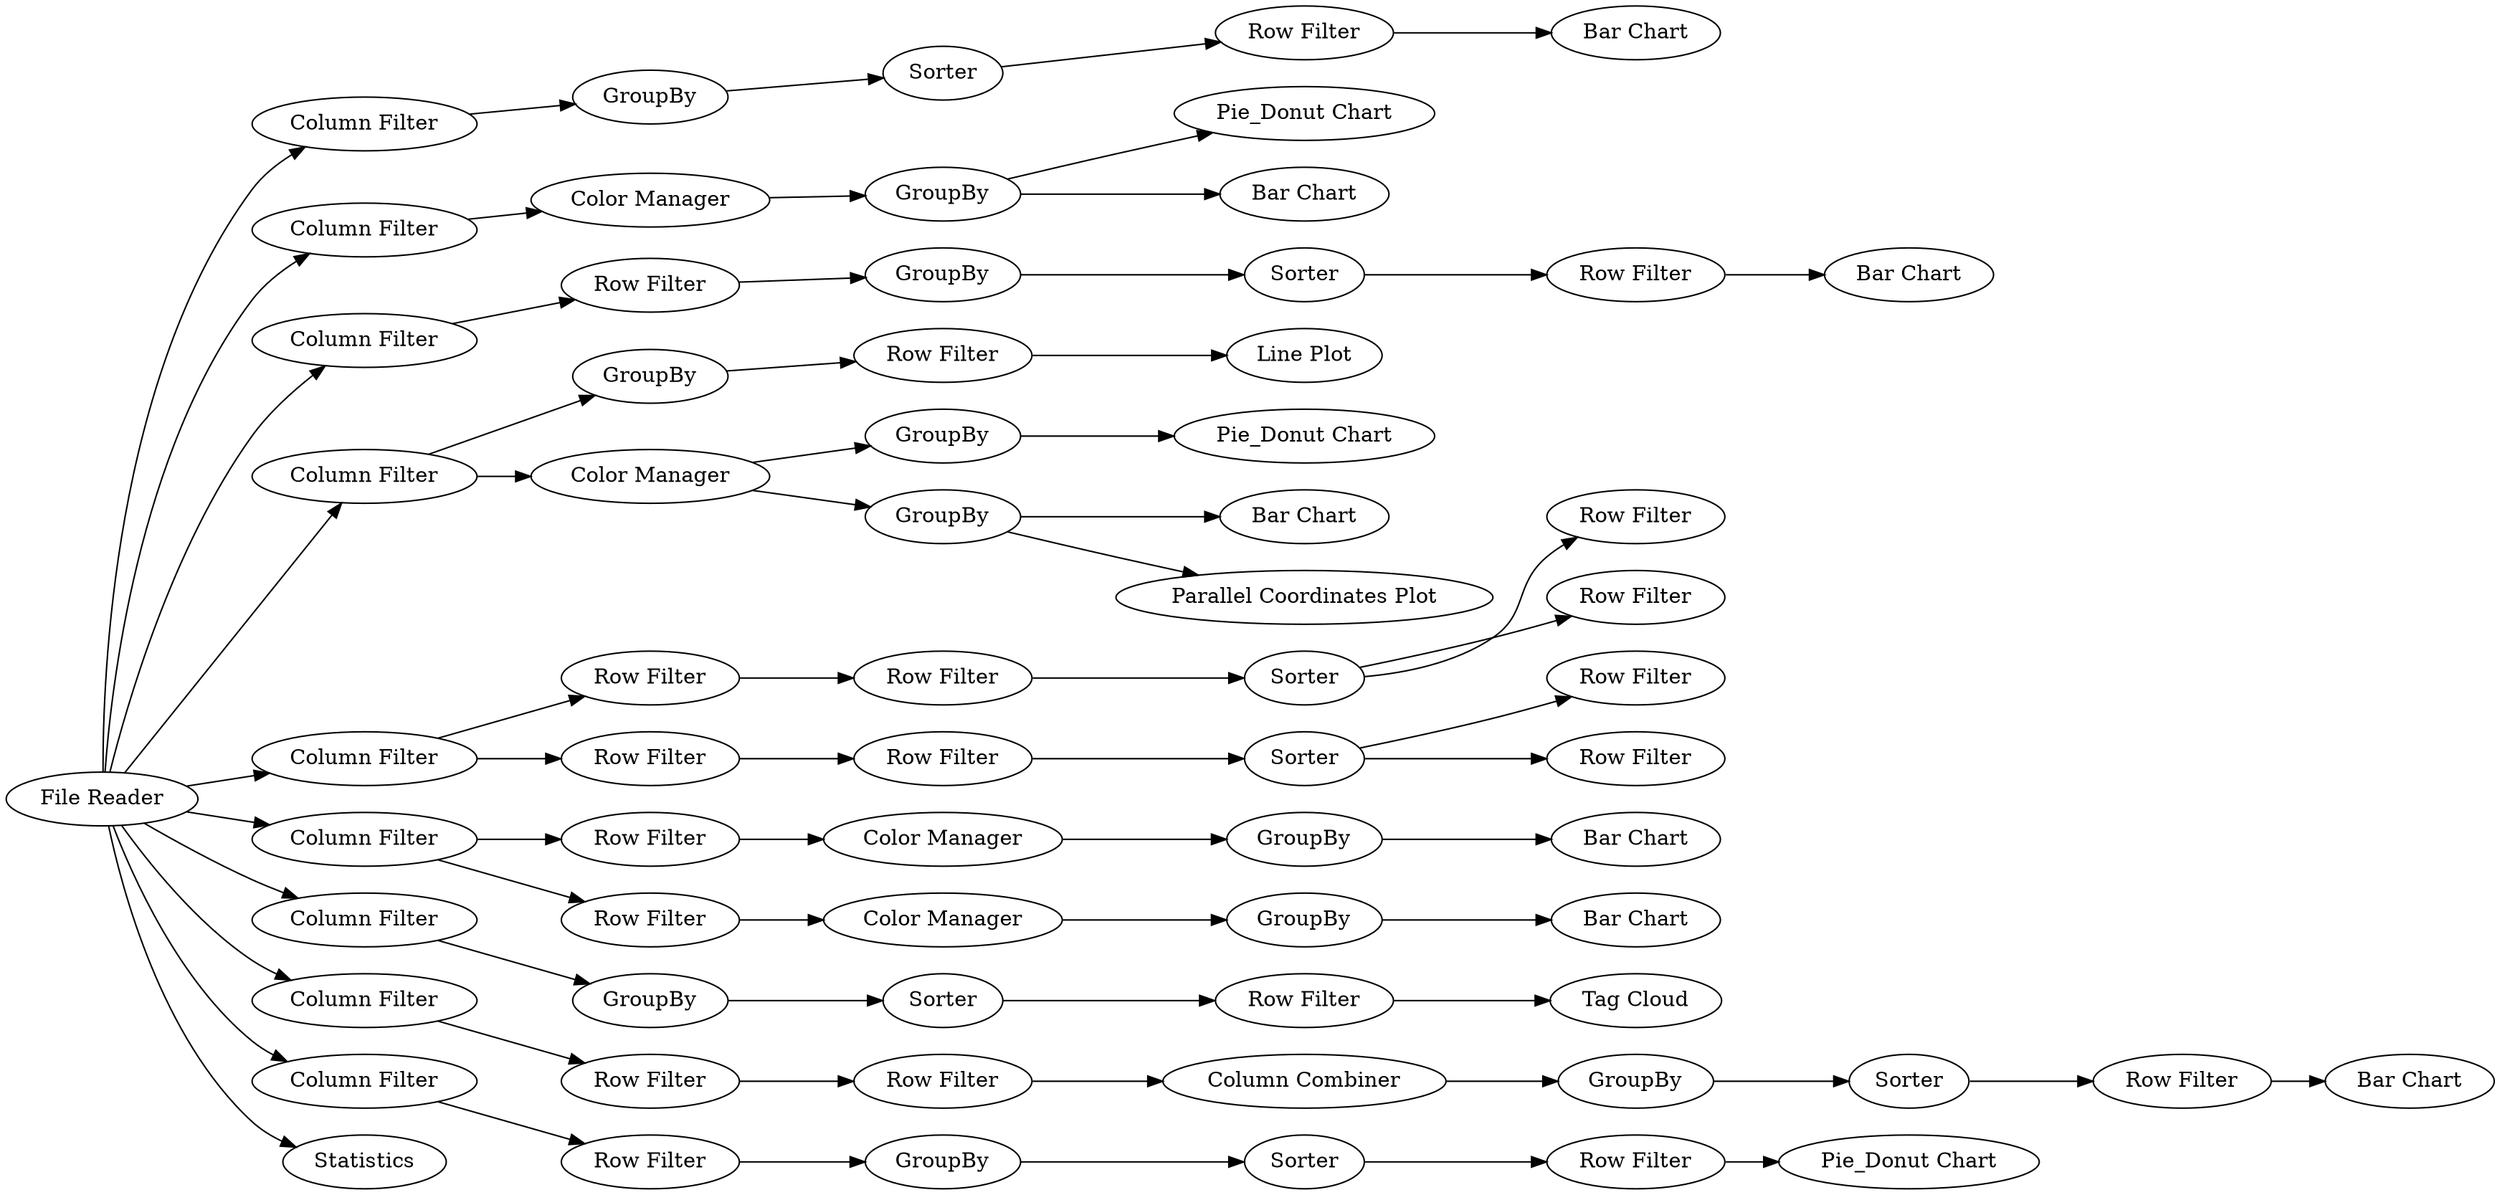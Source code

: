 digraph {
	"4349499364627560942_33" [label="Row Filter"]
	"4349499364627560942_42" [label="Column Filter"]
	"4349499364627560942_54" [label=Sorter]
	"4349499364627560942_47" [label="Bar Chart"]
	"4349499364627560942_75" [label=Sorter]
	"4349499364627560942_53" [label=GroupBy]
	"4349499364627560942_80" [label=GroupBy]
	"4349499364627560942_82" [label="Row Filter"]
	"4349499364627560942_66" [label="Bar Chart"]
	"4349499364627560942_24" [label="Column Filter"]
	"4349499364627560942_14" [label=GroupBy]
	"4349499364627560942_12" [label=GroupBy]
	"4349499364627560942_40" [label=GroupBy]
	"4349499364627560942_51" [label="Column Filter"]
	"4349499364627560942_18" [label="Line Plot"]
	"4349499364627560942_64" [label="Row Filter"]
	"4349499364627560942_55" [label="Row Filter"]
	"4349499364627560942_44" [label=GroupBy]
	"4349499364627560942_26" [label=GroupBy]
	"4349499364627560942_93" [label="Tag Cloud"]
	"4349499364627560942_15" [label="Row Filter"]
	"4349499364627560942_81" [label=Sorter]
	"4349499364627560942_63" [label=Sorter]
	"4349499364627560942_45" [label=Sorter]
	"4349499364627560942_68" [label="Row Filter"]
	"4349499364627560942_71" [label="Row Filter"]
	"4349499364627560942_74" [label="Row Filter"]
	"4349499364627560942_20" [label="Bar Chart"]
	"4349499364627560942_23" [label="Parallel Coordinates Plot"]
	"4349499364627560942_10" [label="Column Filter"]
	"4349499364627560942_34" [label="Color Manager"]
	"4349499364627560942_69" [label=Sorter]
	"4349499364627560942_56" [label="Bar Chart"]
	"4349499364627560942_91" [label=Sorter]
	"4349499364627560942_67" [label="Column Filter"]
	"4349499364627560942_13" [label="Pie_Donut Chart"]
	"4349499364627560942_70" [label="Row Filter"]
	"4349499364627560942_41" [label="Bar Chart"]
	"4349499364627560942_30" [label="Column Filter"]
	"4349499364627560942_60" [label="Row Filter"]
	"4349499364627560942_79" [label="Row Filter"]
	"4349499364627560942_88" [label="Column Filter"]
	"4349499364627560942_1" [label="File Reader"]
	"4349499364627560942_46" [label="Row Filter"]
	"4349499364627560942_58" [label="Row Filter"]
	"4349499364627560942_19" [label=GroupBy]
	"4349499364627560942_89" [label=GroupBy]
	"4349499364627560942_57" [label="Column Filter"]
	"4349499364627560942_76" [label="Row Filter"]
	"4349499364627560942_62" [label=GroupBy]
	"4349499364627560942_92" [label="Row Filter"]
	"4349499364627560942_11" [label="Color Manager"]
	"4349499364627560942_78" [label="Column Filter"]
	"4349499364627560942_27" [label="Pie_Donut Chart"]
	"4349499364627560942_38" [label="Row Filter"]
	"4349499364627560942_28" [label="Bar Chart"]
	"4349499364627560942_77" [label="Row Filter"]
	"4349499364627560942_61" [label="Column Combiner"]
	"4349499364627560942_39" [label="Color Manager"]
	"4349499364627560942_73" [label="Row Filter"]
	"4349499364627560942_35" [label=GroupBy]
	"4349499364627560942_83" [label="Pie_Donut Chart"]
	"4349499364627560942_52" [label="Row Filter"]
	"4349499364627560942_9" [label=Statistics]
	"4349499364627560942_37" [label="Bar Chart"]
	"4349499364627560942_25" [label="Color Manager"]
	"4349499364627560942_72" [label="Row Filter"]
	"4349499364627560942_55" -> "4349499364627560942_56"
	"4349499364627560942_54" -> "4349499364627560942_55"
	"4349499364627560942_81" -> "4349499364627560942_82"
	"4349499364627560942_1" -> "4349499364627560942_51"
	"4349499364627560942_51" -> "4349499364627560942_52"
	"4349499364627560942_73" -> "4349499364627560942_74"
	"4349499364627560942_88" -> "4349499364627560942_89"
	"4349499364627560942_1" -> "4349499364627560942_67"
	"4349499364627560942_35" -> "4349499364627560942_37"
	"4349499364627560942_75" -> "4349499364627560942_77"
	"4349499364627560942_1" -> "4349499364627560942_57"
	"4349499364627560942_74" -> "4349499364627560942_75"
	"4349499364627560942_46" -> "4349499364627560942_47"
	"4349499364627560942_11" -> "4349499364627560942_12"
	"4349499364627560942_57" -> "4349499364627560942_58"
	"4349499364627560942_92" -> "4349499364627560942_93"
	"4349499364627560942_61" -> "4349499364627560942_62"
	"4349499364627560942_38" -> "4349499364627560942_39"
	"4349499364627560942_52" -> "4349499364627560942_53"
	"4349499364627560942_1" -> "4349499364627560942_88"
	"4349499364627560942_62" -> "4349499364627560942_63"
	"4349499364627560942_69" -> "4349499364627560942_70"
	"4349499364627560942_1" -> "4349499364627560942_30"
	"4349499364627560942_1" -> "4349499364627560942_42"
	"4349499364627560942_25" -> "4349499364627560942_26"
	"4349499364627560942_15" -> "4349499364627560942_18"
	"4349499364627560942_33" -> "4349499364627560942_34"
	"4349499364627560942_67" -> "4349499364627560942_73"
	"4349499364627560942_34" -> "4349499364627560942_35"
	"4349499364627560942_91" -> "4349499364627560942_92"
	"4349499364627560942_11" -> "4349499364627560942_19"
	"4349499364627560942_71" -> "4349499364627560942_69"
	"4349499364627560942_14" -> "4349499364627560942_15"
	"4349499364627560942_42" -> "4349499364627560942_44"
	"4349499364627560942_44" -> "4349499364627560942_45"
	"4349499364627560942_79" -> "4349499364627560942_80"
	"4349499364627560942_78" -> "4349499364627560942_79"
	"4349499364627560942_12" -> "4349499364627560942_13"
	"4349499364627560942_45" -> "4349499364627560942_46"
	"4349499364627560942_58" -> "4349499364627560942_60"
	"4349499364627560942_10" -> "4349499364627560942_14"
	"4349499364627560942_53" -> "4349499364627560942_54"
	"4349499364627560942_82" -> "4349499364627560942_83"
	"4349499364627560942_10" -> "4349499364627560942_11"
	"4349499364627560942_1" -> "4349499364627560942_78"
	"4349499364627560942_30" -> "4349499364627560942_38"
	"4349499364627560942_39" -> "4349499364627560942_40"
	"4349499364627560942_89" -> "4349499364627560942_91"
	"4349499364627560942_75" -> "4349499364627560942_76"
	"4349499364627560942_19" -> "4349499364627560942_20"
	"4349499364627560942_40" -> "4349499364627560942_41"
	"4349499364627560942_69" -> "4349499364627560942_72"
	"4349499364627560942_60" -> "4349499364627560942_61"
	"4349499364627560942_24" -> "4349499364627560942_25"
	"4349499364627560942_30" -> "4349499364627560942_33"
	"4349499364627560942_1" -> "4349499364627560942_24"
	"4349499364627560942_26" -> "4349499364627560942_27"
	"4349499364627560942_63" -> "4349499364627560942_64"
	"4349499364627560942_64" -> "4349499364627560942_66"
	"4349499364627560942_26" -> "4349499364627560942_28"
	"4349499364627560942_67" -> "4349499364627560942_68"
	"4349499364627560942_1" -> "4349499364627560942_9"
	"4349499364627560942_68" -> "4349499364627560942_71"
	"4349499364627560942_80" -> "4349499364627560942_81"
	"4349499364627560942_1" -> "4349499364627560942_10"
	"4349499364627560942_19" -> "4349499364627560942_23"
	rankdir=LR
}
